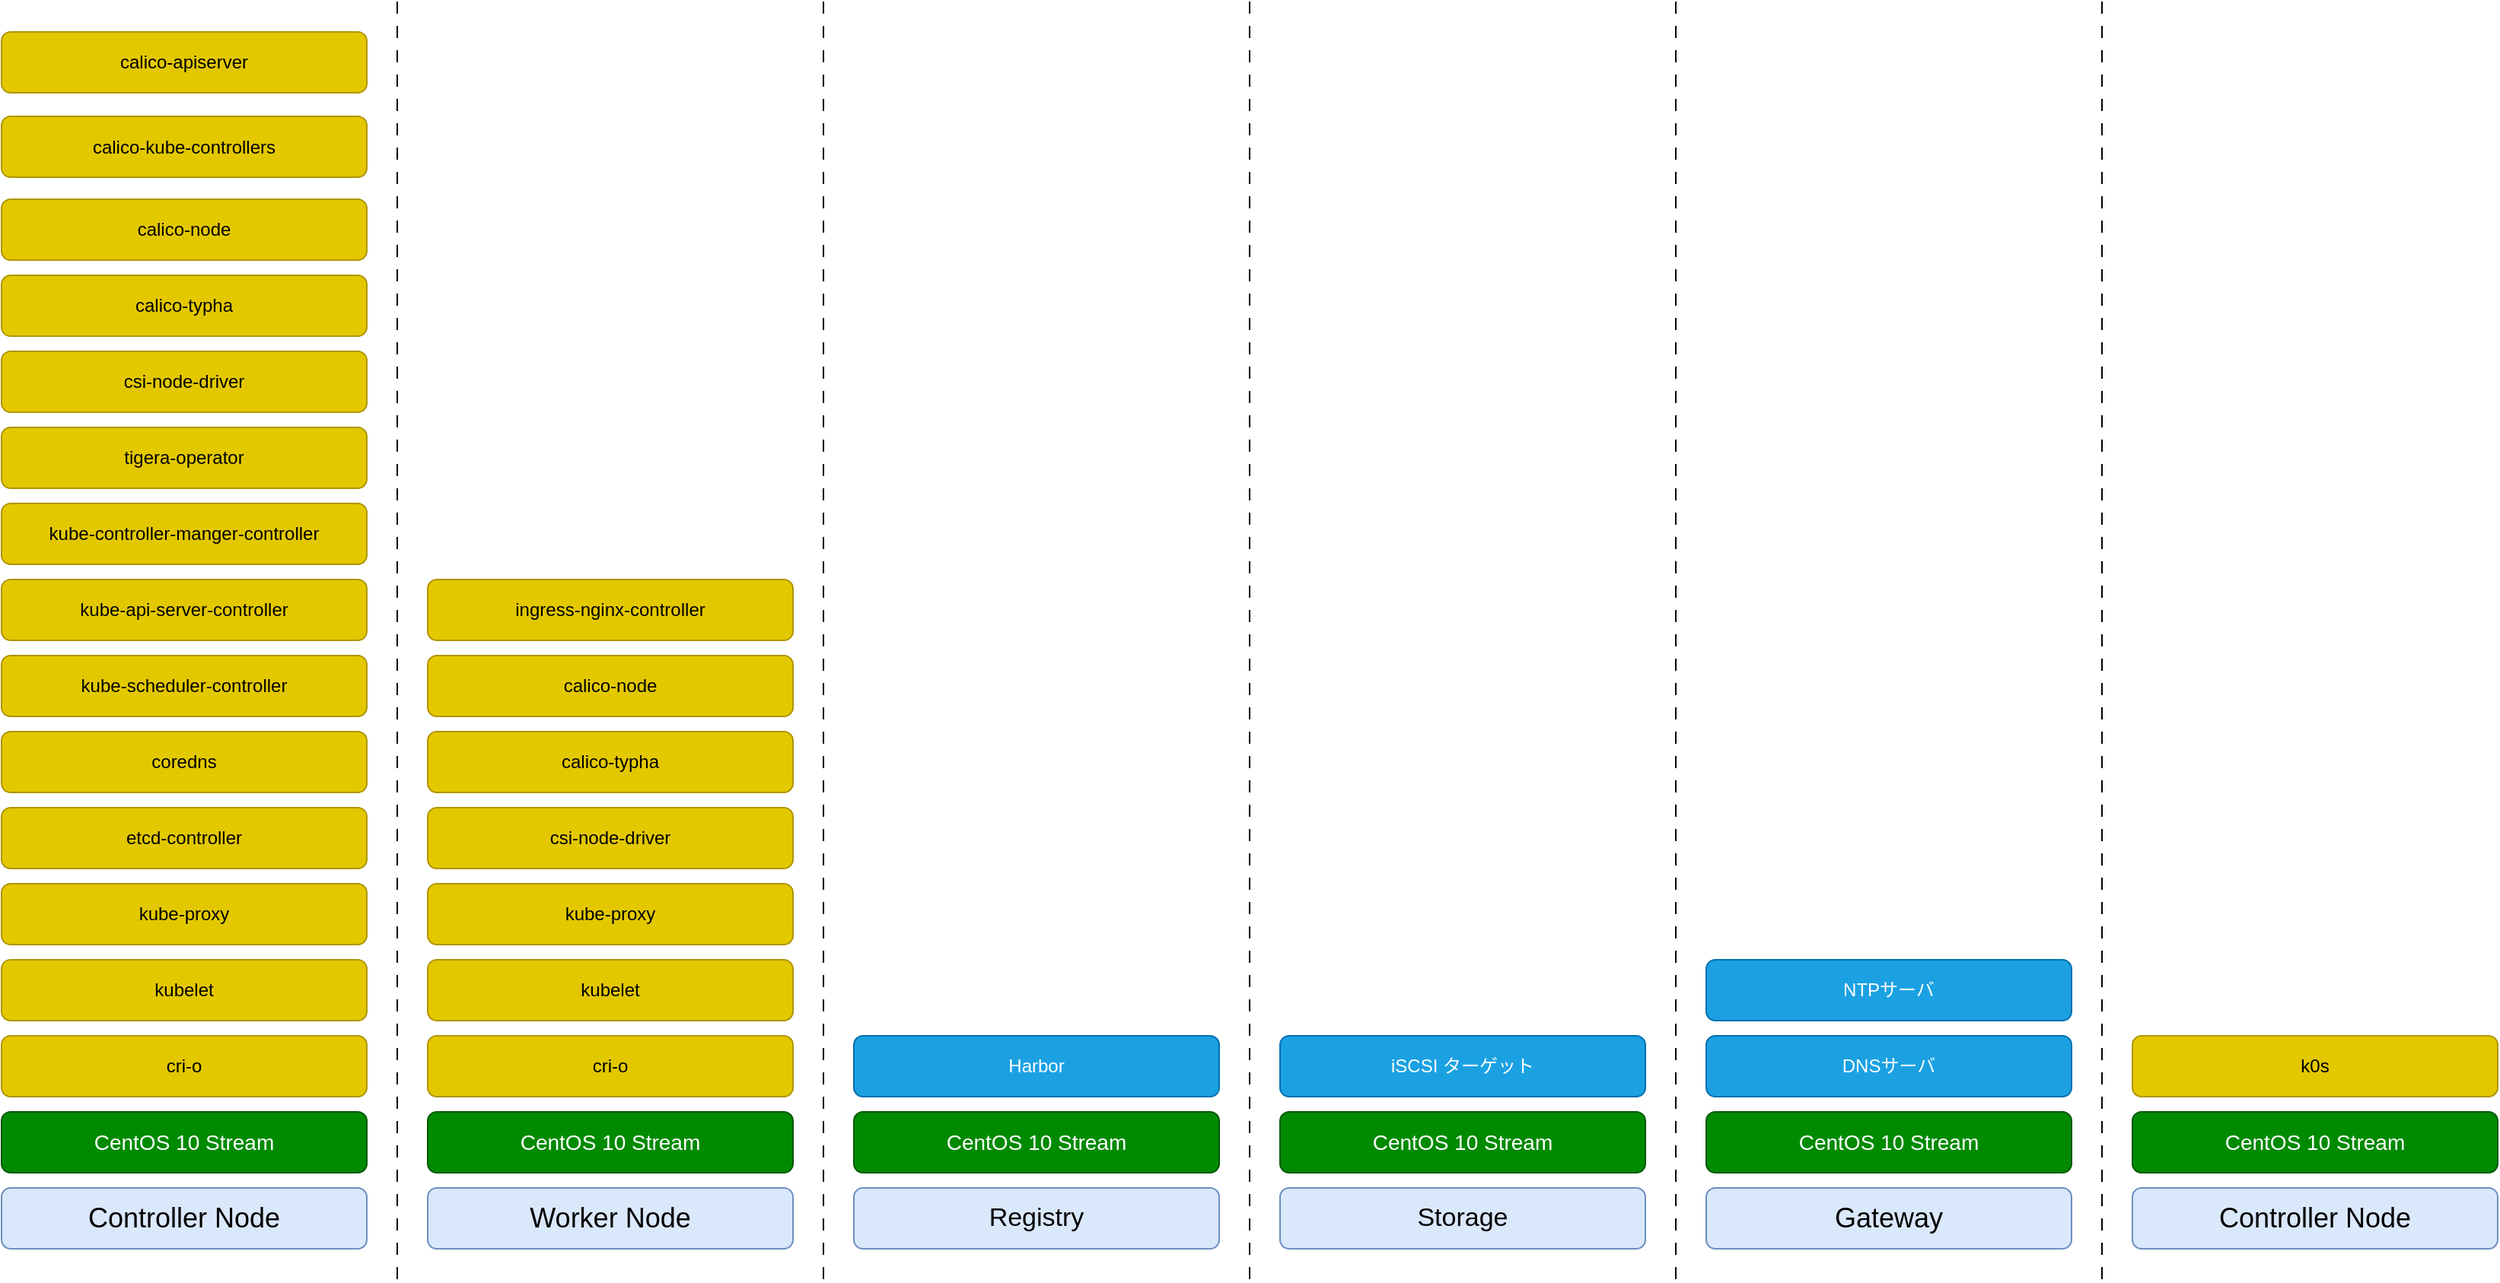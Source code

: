 <mxfile version="28.2.5">
  <diagram name="ページ1" id="6O8cq4Rfigk1k-ii5kAo">
    <mxGraphModel dx="2459" dy="2311" grid="1" gridSize="10" guides="1" tooltips="1" connect="1" arrows="1" fold="1" page="1" pageScale="1" pageWidth="827" pageHeight="1169" math="0" shadow="0">
      <root>
        <mxCell id="0" />
        <object label="ソフトウェア" id="ExSx5SIZApUU_Iw7rpWn-6">
          <mxCell style="locked=1;" parent="0" />
        </object>
        <mxCell id="ExSx5SIZApUU_Iw7rpWn-7" value="&lt;font style=&quot;font-size: 18px;&quot;&gt;Controller Node&lt;/font&gt;" style="rounded=1;whiteSpace=wrap;html=1;fillColor=#dae8fc;strokeColor=#6c8ebf;" parent="ExSx5SIZApUU_Iw7rpWn-6" vertex="1">
          <mxGeometry x="-800" y="90" width="240" height="40" as="geometry" />
        </mxCell>
        <mxCell id="ExSx5SIZApUU_Iw7rpWn-9" value="&lt;font style=&quot;font-size: 17px;&quot;&gt;Registry&lt;/font&gt;" style="rounded=1;whiteSpace=wrap;html=1;fillColor=#dae8fc;strokeColor=#6c8ebf;" parent="ExSx5SIZApUU_Iw7rpWn-6" vertex="1">
          <mxGeometry x="-240" y="90" width="240" height="40" as="geometry" />
        </mxCell>
        <mxCell id="ExSx5SIZApUU_Iw7rpWn-39" value="&lt;font style=&quot;font-size: 14px;&quot;&gt;CentOS 10 Stream&lt;/font&gt;" style="rounded=1;whiteSpace=wrap;html=1;fillColor=#008a00;strokeColor=#005700;fontColor=#ffffff;" parent="ExSx5SIZApUU_Iw7rpWn-6" vertex="1">
          <mxGeometry x="-240" y="40" width="240" height="40" as="geometry" />
        </mxCell>
        <mxCell id="ExSx5SIZApUU_Iw7rpWn-41" value="&lt;font style=&quot;font-size: 14px;&quot;&gt;CentOS 10 Stream&lt;/font&gt;" style="rounded=1;whiteSpace=wrap;html=1;fillColor=#008a00;strokeColor=#005700;fontColor=#ffffff;" parent="ExSx5SIZApUU_Iw7rpWn-6" vertex="1">
          <mxGeometry x="-800" y="40" width="240" height="40" as="geometry" />
        </mxCell>
        <mxCell id="ExSx5SIZApUU_Iw7rpWn-43" value="Harbor" style="rounded=1;whiteSpace=wrap;html=1;fillColor=#1ba1e2;strokeColor=#006EAF;fontColor=#ffffff;" parent="ExSx5SIZApUU_Iw7rpWn-6" vertex="1">
          <mxGeometry x="-240" y="-10" width="240" height="40" as="geometry" />
        </mxCell>
        <mxCell id="ExSx5SIZApUU_Iw7rpWn-46" value="cri-o" style="rounded=1;whiteSpace=wrap;html=1;fillColor=#e3c800;strokeColor=#B09500;fontColor=#000000;" parent="ExSx5SIZApUU_Iw7rpWn-6" vertex="1">
          <mxGeometry x="-800" y="-10" width="240" height="40" as="geometry" />
        </mxCell>
        <mxCell id="ExSx5SIZApUU_Iw7rpWn-54" value="kubelet" style="rounded=1;whiteSpace=wrap;html=1;fillColor=#e3c800;strokeColor=#B09500;fontColor=#000000;" parent="ExSx5SIZApUU_Iw7rpWn-6" vertex="1">
          <mxGeometry x="-800" y="-60" width="240" height="40" as="geometry" />
        </mxCell>
        <mxCell id="ExSx5SIZApUU_Iw7rpWn-55" value="kube-proxy" style="rounded=1;whiteSpace=wrap;html=1;fillColor=#e3c800;strokeColor=#B09500;fontColor=#000000;" parent="ExSx5SIZApUU_Iw7rpWn-6" vertex="1">
          <mxGeometry x="-800" y="-110" width="240" height="40" as="geometry" />
        </mxCell>
        <mxCell id="ExSx5SIZApUU_Iw7rpWn-56" value="etcd-controller" style="rounded=1;whiteSpace=wrap;html=1;fillColor=#e3c800;strokeColor=#B09500;fontColor=#000000;" parent="ExSx5SIZApUU_Iw7rpWn-6" vertex="1">
          <mxGeometry x="-800" y="-160" width="240" height="40" as="geometry" />
        </mxCell>
        <mxCell id="ExSx5SIZApUU_Iw7rpWn-58" value="coredns" style="rounded=1;whiteSpace=wrap;html=1;fillColor=#e3c800;strokeColor=#B09500;fontColor=#000000;" parent="ExSx5SIZApUU_Iw7rpWn-6" vertex="1">
          <mxGeometry x="-800" y="-210" width="240" height="40" as="geometry" />
        </mxCell>
        <mxCell id="ExSx5SIZApUU_Iw7rpWn-61" value="" style="endArrow=none;html=1;rounded=0;dashed=1;dashPattern=8 8;" parent="ExSx5SIZApUU_Iw7rpWn-6" edge="1">
          <mxGeometry width="50" height="50" relative="1" as="geometry">
            <mxPoint x="-260" y="150" as="sourcePoint" />
            <mxPoint x="-260" y="-690" as="targetPoint" />
          </mxGeometry>
        </mxCell>
        <mxCell id="cqkGdE5jOxsWHkqsSoji-1" value="kube-scheduler-controller" style="rounded=1;whiteSpace=wrap;html=1;fillColor=#e3c800;strokeColor=#B09500;fontColor=#000000;" parent="ExSx5SIZApUU_Iw7rpWn-6" vertex="1">
          <mxGeometry x="-800" y="-260" width="240" height="40" as="geometry" />
        </mxCell>
        <mxCell id="nfMndtaqAt7SIkyzc18q-0" value="kube-api-server-controller" style="rounded=1;whiteSpace=wrap;html=1;fillColor=#e3c800;strokeColor=#B09500;fontColor=#000000;" parent="ExSx5SIZApUU_Iw7rpWn-6" vertex="1">
          <mxGeometry x="-800" y="-310" width="240" height="40" as="geometry" />
        </mxCell>
        <mxCell id="UXSxnWDJ8inHhZq6t_YR-0" value="kube-controller-manger-controller" style="rounded=1;whiteSpace=wrap;html=1;fillColor=#e3c800;strokeColor=#B09500;fontColor=#000000;" parent="ExSx5SIZApUU_Iw7rpWn-6" vertex="1">
          <mxGeometry x="-800" y="-360" width="240" height="40" as="geometry" />
        </mxCell>
        <mxCell id="FE9gcxEgiFbbb8fEMV-Z-0" value="" style="endArrow=none;html=1;rounded=0;dashed=1;dashPattern=8 8;" parent="ExSx5SIZApUU_Iw7rpWn-6" edge="1">
          <mxGeometry width="50" height="50" relative="1" as="geometry">
            <mxPoint x="-540" y="150" as="sourcePoint" />
            <mxPoint x="-540" y="-690" as="targetPoint" />
          </mxGeometry>
        </mxCell>
        <mxCell id="FE9gcxEgiFbbb8fEMV-Z-1" value="&lt;font style=&quot;font-size: 18px;&quot;&gt;Worker Node&lt;/font&gt;" style="rounded=1;whiteSpace=wrap;html=1;fillColor=#dae8fc;strokeColor=#6c8ebf;" parent="ExSx5SIZApUU_Iw7rpWn-6" vertex="1">
          <mxGeometry x="-520" y="90" width="240" height="40" as="geometry" />
        </mxCell>
        <mxCell id="FE9gcxEgiFbbb8fEMV-Z-2" value="&lt;font style=&quot;font-size: 14px;&quot;&gt;CentOS 10 Stream&lt;/font&gt;" style="rounded=1;whiteSpace=wrap;html=1;fillColor=#008a00;strokeColor=#005700;fontColor=#ffffff;" parent="ExSx5SIZApUU_Iw7rpWn-6" vertex="1">
          <mxGeometry x="-520" y="40" width="240" height="40" as="geometry" />
        </mxCell>
        <mxCell id="FE9gcxEgiFbbb8fEMV-Z-3" value="cri-o" style="rounded=1;whiteSpace=wrap;html=1;fillColor=#e3c800;strokeColor=#B09500;fontColor=#000000;" parent="ExSx5SIZApUU_Iw7rpWn-6" vertex="1">
          <mxGeometry x="-520" y="-10" width="240" height="40" as="geometry" />
        </mxCell>
        <mxCell id="FE9gcxEgiFbbb8fEMV-Z-4" value="kubelet" style="rounded=1;whiteSpace=wrap;html=1;fillColor=#e3c800;strokeColor=#B09500;fontColor=#000000;" parent="ExSx5SIZApUU_Iw7rpWn-6" vertex="1">
          <mxGeometry x="-520" y="-60" width="240" height="40" as="geometry" />
        </mxCell>
        <mxCell id="FE9gcxEgiFbbb8fEMV-Z-5" value="kube-proxy" style="rounded=1;whiteSpace=wrap;html=1;fillColor=#e3c800;strokeColor=#B09500;fontColor=#000000;" parent="ExSx5SIZApUU_Iw7rpWn-6" vertex="1">
          <mxGeometry x="-520" y="-110" width="240" height="40" as="geometry" />
        </mxCell>
        <mxCell id="FA41vLQBbeEb9Dud8pYh-0" value="tigera-operator" style="rounded=1;whiteSpace=wrap;html=1;fillColor=#e3c800;strokeColor=#B09500;fontColor=#000000;" parent="ExSx5SIZApUU_Iw7rpWn-6" vertex="1">
          <mxGeometry x="-800" y="-410" width="240" height="40" as="geometry" />
        </mxCell>
        <mxCell id="FA41vLQBbeEb9Dud8pYh-1" value="csi-node-driver" style="rounded=1;whiteSpace=wrap;html=1;fillColor=#e3c800;strokeColor=#B09500;fontColor=#000000;" parent="ExSx5SIZApUU_Iw7rpWn-6" vertex="1">
          <mxGeometry x="-800" y="-460" width="240" height="40" as="geometry" />
        </mxCell>
        <mxCell id="FA41vLQBbeEb9Dud8pYh-2" value="csi-node-driver" style="rounded=1;whiteSpace=wrap;html=1;fillColor=#e3c800;strokeColor=#B09500;fontColor=#000000;" parent="ExSx5SIZApUU_Iw7rpWn-6" vertex="1">
          <mxGeometry x="-520" y="-160" width="240" height="40" as="geometry" />
        </mxCell>
        <mxCell id="FA41vLQBbeEb9Dud8pYh-3" value="calico-typha" style="rounded=1;whiteSpace=wrap;html=1;fillColor=#e3c800;strokeColor=#B09500;fontColor=#000000;" parent="ExSx5SIZApUU_Iw7rpWn-6" vertex="1">
          <mxGeometry x="-800" y="-510" width="240" height="40" as="geometry" />
        </mxCell>
        <mxCell id="FA41vLQBbeEb9Dud8pYh-4" value="calico-typha" style="rounded=1;whiteSpace=wrap;html=1;fillColor=#e3c800;strokeColor=#B09500;fontColor=#000000;" parent="ExSx5SIZApUU_Iw7rpWn-6" vertex="1">
          <mxGeometry x="-520" y="-210" width="240" height="40" as="geometry" />
        </mxCell>
        <mxCell id="FA41vLQBbeEb9Dud8pYh-5" value="calico-node" style="rounded=1;whiteSpace=wrap;html=1;fillColor=#e3c800;strokeColor=#B09500;fontColor=#000000;" parent="ExSx5SIZApUU_Iw7rpWn-6" vertex="1">
          <mxGeometry x="-800" y="-560" width="240" height="40" as="geometry" />
        </mxCell>
        <mxCell id="FA41vLQBbeEb9Dud8pYh-6" value="calico-node" style="rounded=1;whiteSpace=wrap;html=1;fillColor=#e3c800;strokeColor=#B09500;fontColor=#000000;" parent="ExSx5SIZApUU_Iw7rpWn-6" vertex="1">
          <mxGeometry x="-520" y="-260" width="240" height="40" as="geometry" />
        </mxCell>
        <mxCell id="FA41vLQBbeEb9Dud8pYh-7" value="calico-kube-controllers" style="rounded=1;whiteSpace=wrap;html=1;fillColor=#e3c800;strokeColor=#B09500;fontColor=#000000;" parent="ExSx5SIZApUU_Iw7rpWn-6" vertex="1">
          <mxGeometry x="-800" y="-614.5" width="240" height="40" as="geometry" />
        </mxCell>
        <mxCell id="FA41vLQBbeEb9Dud8pYh-8" value="calico-apiserver" style="rounded=1;whiteSpace=wrap;html=1;fillColor=#e3c800;strokeColor=#B09500;fontColor=#000000;" parent="ExSx5SIZApUU_Iw7rpWn-6" vertex="1">
          <mxGeometry x="-800" y="-670" width="240" height="40" as="geometry" />
        </mxCell>
        <mxCell id="k-djI_OAB6SDsu3Dntcg-0" value="ingress-nginx-controller" style="rounded=1;whiteSpace=wrap;html=1;fillColor=#e3c800;strokeColor=#B09500;fontColor=#000000;" parent="ExSx5SIZApUU_Iw7rpWn-6" vertex="1">
          <mxGeometry x="-520" y="-310" width="240" height="40" as="geometry" />
        </mxCell>
        <mxCell id="Ocq1YN0H3JtF84WvMjQc-0" value="" style="endArrow=none;html=1;rounded=0;dashed=1;dashPattern=8 8;" parent="ExSx5SIZApUU_Iw7rpWn-6" edge="1">
          <mxGeometry width="50" height="50" relative="1" as="geometry">
            <mxPoint x="20" y="150" as="sourcePoint" />
            <mxPoint x="20" y="-690" as="targetPoint" />
          </mxGeometry>
        </mxCell>
        <mxCell id="Ocq1YN0H3JtF84WvMjQc-1" value="&lt;font style=&quot;font-size: 17px;&quot;&gt;Storage&lt;/font&gt;" style="rounded=1;whiteSpace=wrap;html=1;fillColor=#dae8fc;strokeColor=#6c8ebf;" parent="ExSx5SIZApUU_Iw7rpWn-6" vertex="1">
          <mxGeometry x="40" y="90" width="240" height="40" as="geometry" />
        </mxCell>
        <mxCell id="Ocq1YN0H3JtF84WvMjQc-2" value="&lt;font style=&quot;font-size: 14px;&quot;&gt;CentOS 10 Stream&lt;/font&gt;" style="rounded=1;whiteSpace=wrap;html=1;fillColor=#008a00;strokeColor=#005700;fontColor=#ffffff;" parent="ExSx5SIZApUU_Iw7rpWn-6" vertex="1">
          <mxGeometry x="40" y="40" width="240" height="40" as="geometry" />
        </mxCell>
        <mxCell id="Ocq1YN0H3JtF84WvMjQc-3" value="iSCSI ターゲット" style="rounded=1;whiteSpace=wrap;html=1;fillColor=#1ba1e2;strokeColor=#006EAF;fontColor=#ffffff;" parent="ExSx5SIZApUU_Iw7rpWn-6" vertex="1">
          <mxGeometry x="40" y="-10" width="240" height="40" as="geometry" />
        </mxCell>
        <mxCell id="B27y2epgj0jiFM701aFG-0" value="" style="endArrow=none;html=1;rounded=0;dashed=1;dashPattern=8 8;" parent="ExSx5SIZApUU_Iw7rpWn-6" edge="1">
          <mxGeometry width="50" height="50" relative="1" as="geometry">
            <mxPoint x="300" y="150" as="sourcePoint" />
            <mxPoint x="300" y="-690" as="targetPoint" />
          </mxGeometry>
        </mxCell>
        <mxCell id="B27y2epgj0jiFM701aFG-1" value="&lt;div style=&quot;font-size: 18px;&quot;&gt;&lt;font style=&quot;font-size: 18px;&quot;&gt;Gateway&lt;/font&gt;&lt;/div&gt;" style="rounded=1;whiteSpace=wrap;html=1;fillColor=#dae8fc;strokeColor=#6c8ebf;" parent="ExSx5SIZApUU_Iw7rpWn-6" vertex="1">
          <mxGeometry x="320" y="90" width="240" height="40" as="geometry" />
        </mxCell>
        <mxCell id="B27y2epgj0jiFM701aFG-2" value="&lt;font style=&quot;font-size: 14px;&quot;&gt;CentOS 10 Stream&lt;/font&gt;" style="rounded=1;whiteSpace=wrap;html=1;fillColor=#008a00;strokeColor=#005700;fontColor=#ffffff;" parent="ExSx5SIZApUU_Iw7rpWn-6" vertex="1">
          <mxGeometry x="320" y="40" width="240" height="40" as="geometry" />
        </mxCell>
        <mxCell id="B27y2epgj0jiFM701aFG-3" value="&lt;div&gt;DNSサーバ&lt;/div&gt;" style="rounded=1;whiteSpace=wrap;html=1;fillColor=#1ba1e2;strokeColor=#006EAF;fontColor=#ffffff;" parent="ExSx5SIZApUU_Iw7rpWn-6" vertex="1">
          <mxGeometry x="320" y="-10" width="240" height="40" as="geometry" />
        </mxCell>
        <mxCell id="B27y2epgj0jiFM701aFG-4" value="NTPサーバ" style="rounded=1;whiteSpace=wrap;html=1;fillColor=#1ba1e2;strokeColor=#006EAF;fontColor=#ffffff;" parent="ExSx5SIZApUU_Iw7rpWn-6" vertex="1">
          <mxGeometry x="320" y="-60" width="240" height="40" as="geometry" />
        </mxCell>
        <mxCell id="ckCtgRZodCBaRFIjuVee-0" value="" style="endArrow=none;html=1;rounded=0;dashed=1;dashPattern=8 8;" edge="1" parent="ExSx5SIZApUU_Iw7rpWn-6">
          <mxGeometry width="50" height="50" relative="1" as="geometry">
            <mxPoint x="580" y="150" as="sourcePoint" />
            <mxPoint x="580" y="-690" as="targetPoint" />
          </mxGeometry>
        </mxCell>
        <mxCell id="ckCtgRZodCBaRFIjuVee-1" value="&lt;font style=&quot;font-size: 18px;&quot;&gt;Controller Node&lt;/font&gt;" style="rounded=1;whiteSpace=wrap;html=1;fillColor=#dae8fc;strokeColor=#6c8ebf;" vertex="1" parent="ExSx5SIZApUU_Iw7rpWn-6">
          <mxGeometry x="600" y="90" width="240" height="40" as="geometry" />
        </mxCell>
        <mxCell id="ckCtgRZodCBaRFIjuVee-2" value="&lt;font style=&quot;font-size: 14px;&quot;&gt;CentOS 10 Stream&lt;/font&gt;" style="rounded=1;whiteSpace=wrap;html=1;fillColor=#008a00;strokeColor=#005700;fontColor=#ffffff;" vertex="1" parent="ExSx5SIZApUU_Iw7rpWn-6">
          <mxGeometry x="600" y="40" width="240" height="40" as="geometry" />
        </mxCell>
        <mxCell id="ckCtgRZodCBaRFIjuVee-3" value="k0s" style="rounded=1;whiteSpace=wrap;html=1;fillColor=#e3c800;strokeColor=#B09500;fontColor=#000000;" vertex="1" parent="ExSx5SIZApUU_Iw7rpWn-6">
          <mxGeometry x="600" y="-10" width="240" height="40" as="geometry" />
        </mxCell>
      </root>
    </mxGraphModel>
  </diagram>
</mxfile>
